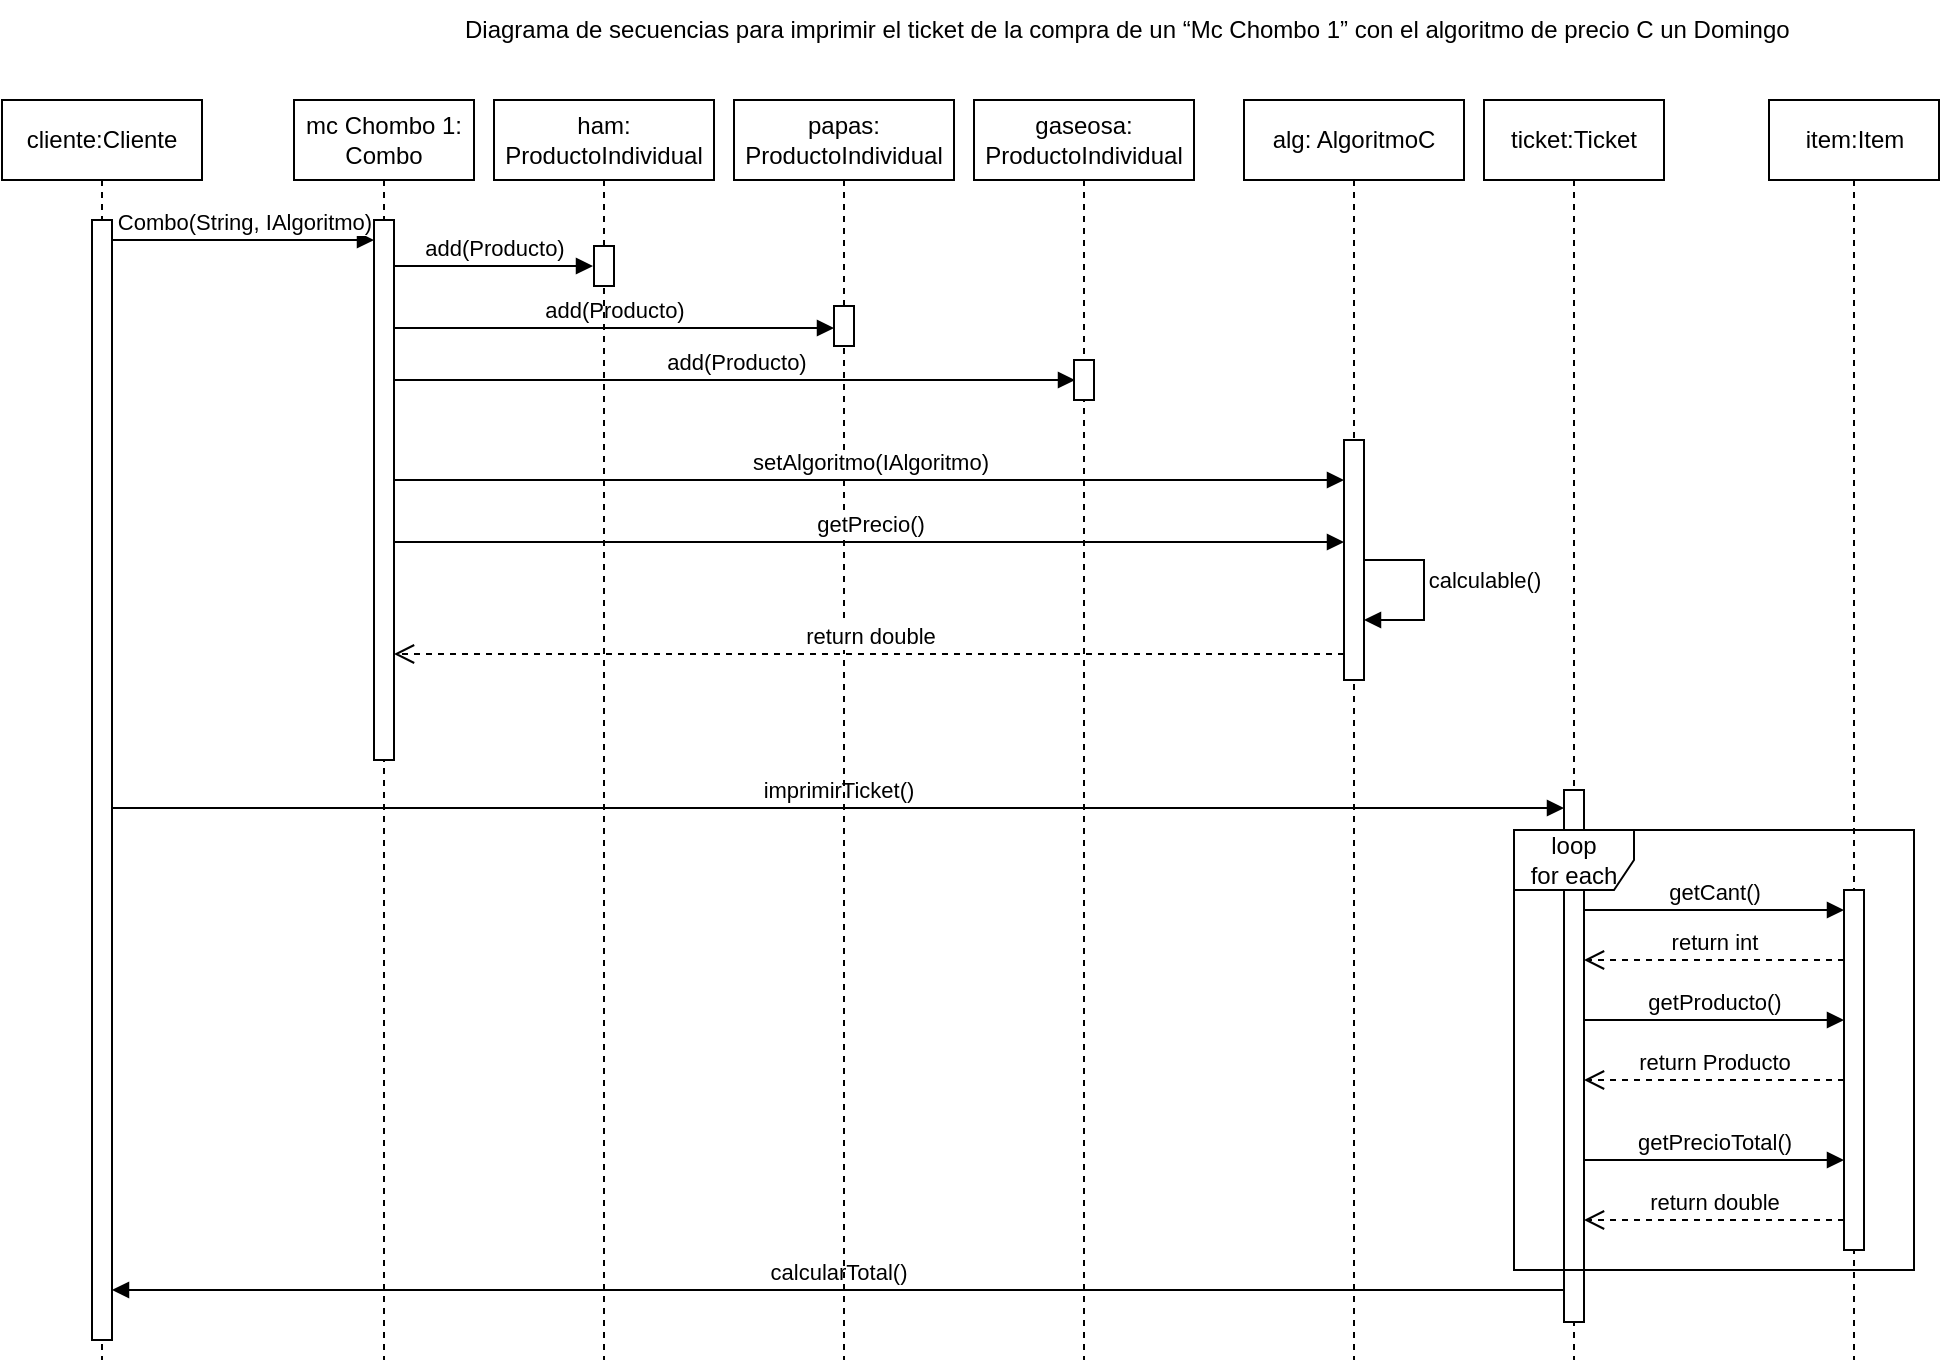 <mxfile version="24.4.7" type="device">
  <diagram name="Page-1" id="2YBvvXClWsGukQMizWep">
    <mxGraphModel dx="2140" dy="522" grid="1" gridSize="10" guides="1" tooltips="1" connect="1" arrows="1" fold="1" page="1" pageScale="1" pageWidth="850" pageHeight="1100" math="0" shadow="0">
      <root>
        <mxCell id="0" />
        <mxCell id="1" parent="0" />
        <mxCell id="F2SxSTT8hz7Iwo73es0D-1" value="ticket:Ticket" style="shape=umlLifeline;perimeter=lifelinePerimeter;whiteSpace=wrap;html=1;container=1;dropTarget=0;collapsible=0;recursiveResize=0;outlineConnect=0;portConstraint=eastwest;newEdgeStyle={&quot;curved&quot;:0,&quot;rounded&quot;:0};" parent="1" vertex="1">
          <mxGeometry x="570" y="70" width="90" height="630" as="geometry" />
        </mxCell>
        <mxCell id="F2SxSTT8hz7Iwo73es0D-5" value="" style="html=1;points=[[0,0,0,0,5],[0,1,0,0,-5],[1,0,0,0,5],[1,1,0,0,-5]];perimeter=orthogonalPerimeter;outlineConnect=0;targetShapes=umlLifeline;portConstraint=eastwest;newEdgeStyle={&quot;curved&quot;:0,&quot;rounded&quot;:0};" parent="1" vertex="1">
          <mxGeometry x="610" y="415" width="10" height="266" as="geometry" />
        </mxCell>
        <mxCell id="F2SxSTT8hz7Iwo73es0D-3" value="item:Item" style="shape=umlLifeline;perimeter=lifelinePerimeter;whiteSpace=wrap;html=1;container=1;dropTarget=0;collapsible=0;recursiveResize=0;outlineConnect=0;portConstraint=eastwest;newEdgeStyle={&quot;curved&quot;:0,&quot;rounded&quot;:0};" parent="1" vertex="1">
          <mxGeometry x="712.5" y="70" width="85" height="630" as="geometry" />
        </mxCell>
        <mxCell id="F2SxSTT8hz7Iwo73es0D-4" value="loop&lt;div&gt;for each&lt;/div&gt;" style="shape=umlFrame;whiteSpace=wrap;html=1;pointerEvents=0;" parent="1" vertex="1">
          <mxGeometry x="585" y="435" width="200" height="220" as="geometry" />
        </mxCell>
        <mxCell id="F2SxSTT8hz7Iwo73es0D-7" value="" style="html=1;points=[[0,0,0,0,5],[0,1,0,0,-5],[1,0,0,0,5],[1,1,0,0,-5]];perimeter=orthogonalPerimeter;outlineConnect=0;targetShapes=umlLifeline;portConstraint=eastwest;newEdgeStyle={&quot;curved&quot;:0,&quot;rounded&quot;:0};" parent="1" vertex="1">
          <mxGeometry x="750" y="465" width="10" height="180" as="geometry" />
        </mxCell>
        <mxCell id="F2SxSTT8hz7Iwo73es0D-8" value="getCant()" style="html=1;verticalAlign=bottom;endArrow=block;curved=0;rounded=0;" parent="1" target="F2SxSTT8hz7Iwo73es0D-7" edge="1">
          <mxGeometry width="80" relative="1" as="geometry">
            <mxPoint x="620" y="475" as="sourcePoint" />
            <mxPoint x="770" y="475" as="targetPoint" />
          </mxGeometry>
        </mxCell>
        <mxCell id="F2SxSTT8hz7Iwo73es0D-9" value="return int" style="html=1;verticalAlign=bottom;endArrow=open;dashed=1;endSize=8;curved=0;rounded=0;" parent="1" source="F2SxSTT8hz7Iwo73es0D-7" edge="1">
          <mxGeometry relative="1" as="geometry">
            <mxPoint x="770" y="500" as="sourcePoint" />
            <mxPoint x="620" y="500" as="targetPoint" />
          </mxGeometry>
        </mxCell>
        <mxCell id="F2SxSTT8hz7Iwo73es0D-11" value="getProducto()" style="html=1;verticalAlign=bottom;endArrow=block;curved=0;rounded=0;" parent="1" target="F2SxSTT8hz7Iwo73es0D-7" edge="1">
          <mxGeometry width="80" relative="1" as="geometry">
            <mxPoint x="620" y="530" as="sourcePoint" />
            <mxPoint x="770" y="530" as="targetPoint" />
          </mxGeometry>
        </mxCell>
        <mxCell id="F2SxSTT8hz7Iwo73es0D-13" value="return Producto" style="html=1;verticalAlign=bottom;endArrow=open;dashed=1;endSize=8;curved=0;rounded=0;" parent="1" source="F2SxSTT8hz7Iwo73es0D-7" edge="1">
          <mxGeometry relative="1" as="geometry">
            <mxPoint x="770" y="560" as="sourcePoint" />
            <mxPoint x="620" y="560" as="targetPoint" />
          </mxGeometry>
        </mxCell>
        <mxCell id="F2SxSTT8hz7Iwo73es0D-14" value="getPrecioTotal()" style="html=1;verticalAlign=bottom;endArrow=block;curved=0;rounded=0;" parent="1" target="F2SxSTT8hz7Iwo73es0D-7" edge="1">
          <mxGeometry width="80" relative="1" as="geometry">
            <mxPoint x="620" y="600" as="sourcePoint" />
            <mxPoint x="770" y="600" as="targetPoint" />
          </mxGeometry>
        </mxCell>
        <mxCell id="F2SxSTT8hz7Iwo73es0D-15" value="return double" style="html=1;verticalAlign=bottom;endArrow=open;dashed=1;endSize=8;curved=0;rounded=0;" parent="1" source="F2SxSTT8hz7Iwo73es0D-7" edge="1">
          <mxGeometry relative="1" as="geometry">
            <mxPoint x="770" y="630" as="sourcePoint" />
            <mxPoint x="620" y="630" as="targetPoint" />
          </mxGeometry>
        </mxCell>
        <mxCell id="F2SxSTT8hz7Iwo73es0D-16" value="calcularTotal()" style="html=1;verticalAlign=bottom;endArrow=block;curved=0;rounded=0;fillColor=#FFFFFF;" parent="1" target="F2SxSTT8hz7Iwo73es0D-19" edge="1">
          <mxGeometry width="80" relative="1" as="geometry">
            <mxPoint x="610" y="665" as="sourcePoint" />
            <mxPoint x="-225" y="665" as="targetPoint" />
          </mxGeometry>
        </mxCell>
        <mxCell id="F2SxSTT8hz7Iwo73es0D-17" value="imprimirTicket()" style="html=1;verticalAlign=bottom;endArrow=block;curved=0;rounded=0;fillColor=#FFFFFF;" parent="1" source="F2SxSTT8hz7Iwo73es0D-19" edge="1">
          <mxGeometry width="80" relative="1" as="geometry">
            <mxPoint x="-225" y="424" as="sourcePoint" />
            <mxPoint x="610" y="424" as="targetPoint" />
          </mxGeometry>
        </mxCell>
        <mxCell id="F2SxSTT8hz7Iwo73es0D-18" value="cliente:Cliente" style="shape=umlLifeline;perimeter=lifelinePerimeter;whiteSpace=wrap;html=1;container=1;dropTarget=0;collapsible=0;recursiveResize=0;outlineConnect=0;portConstraint=eastwest;newEdgeStyle={&quot;curved&quot;:0,&quot;rounded&quot;:0};" parent="1" vertex="1">
          <mxGeometry x="-171" y="70" width="100" height="630" as="geometry" />
        </mxCell>
        <mxCell id="F2SxSTT8hz7Iwo73es0D-19" value="" style="html=1;points=[[0,0,0,0,5],[0,1,0,0,-5],[1,0,0,0,5],[1,1,0,0,-5]];perimeter=orthogonalPerimeter;outlineConnect=0;targetShapes=umlLifeline;portConstraint=eastwest;newEdgeStyle={&quot;curved&quot;:0,&quot;rounded&quot;:0};" parent="F2SxSTT8hz7Iwo73es0D-18" vertex="1">
          <mxGeometry x="45" y="60" width="10" height="560" as="geometry" />
        </mxCell>
        <mxCell id="F2SxSTT8hz7Iwo73es0D-20" value="mc Chombo 1:&lt;div&gt;Combo&lt;/div&gt;" style="shape=umlLifeline;perimeter=lifelinePerimeter;whiteSpace=wrap;html=1;container=1;dropTarget=0;collapsible=0;recursiveResize=0;outlineConnect=0;portConstraint=eastwest;newEdgeStyle={&quot;curved&quot;:0,&quot;rounded&quot;:0};" parent="1" vertex="1">
          <mxGeometry x="-25" y="70" width="90" height="630" as="geometry" />
        </mxCell>
        <mxCell id="F2SxSTT8hz7Iwo73es0D-21" value="" style="html=1;points=[[0,0,0,0,5],[0,1,0,0,-5],[1,0,0,0,5],[1,1,0,0,-5]];perimeter=orthogonalPerimeter;outlineConnect=0;targetShapes=umlLifeline;portConstraint=eastwest;newEdgeStyle={&quot;curved&quot;:0,&quot;rounded&quot;:0};" parent="F2SxSTT8hz7Iwo73es0D-20" vertex="1">
          <mxGeometry x="40" y="60" width="10" height="270" as="geometry" />
        </mxCell>
        <mxCell id="F2SxSTT8hz7Iwo73es0D-22" value="add(Producto)" style="html=1;verticalAlign=bottom;endArrow=block;curved=0;rounded=0;" parent="1" edge="1">
          <mxGeometry width="80" relative="1" as="geometry">
            <mxPoint x="25" y="153" as="sourcePoint" />
            <mxPoint x="124.5" y="153" as="targetPoint" />
          </mxGeometry>
        </mxCell>
        <mxCell id="F2SxSTT8hz7Iwo73es0D-23" value="add(Producto)" style="html=1;verticalAlign=bottom;endArrow=block;curved=0;rounded=0;entryX=0;entryY=0;entryDx=0;entryDy=5;entryPerimeter=0;" parent="1" edge="1">
          <mxGeometry width="80" relative="1" as="geometry">
            <mxPoint x="25" y="184" as="sourcePoint" />
            <mxPoint x="245" y="184" as="targetPoint" />
          </mxGeometry>
        </mxCell>
        <mxCell id="F2SxSTT8hz7Iwo73es0D-24" value="add(Producto)" style="html=1;verticalAlign=bottom;endArrow=block;curved=0;rounded=0;" parent="1" edge="1">
          <mxGeometry width="80" relative="1" as="geometry">
            <mxPoint x="25" y="210" as="sourcePoint" />
            <mxPoint x="365.5" y="210" as="targetPoint" />
          </mxGeometry>
        </mxCell>
        <mxCell id="ldjhp6ecMFq0PakG_y3W-1" value="&lt;div&gt;&amp;nbsp;Diagrama de secuencias para imprimir el ticket de la compra de un “Mc&amp;nbsp;Chombo 1” con el algoritmo de precio C un Domingo&lt;br&gt;&lt;/div&gt;" style="text;html=1;align=center;verticalAlign=middle;whiteSpace=wrap;rounded=0;fillColor=#FFFFFF;" parent="1" vertex="1">
          <mxGeometry x="50" y="20" width="680" height="30" as="geometry" />
        </mxCell>
        <mxCell id="ldjhp6ecMFq0PakG_y3W-2" value="ham:&lt;div&gt;ProductoIndividual&lt;/div&gt;" style="shape=umlLifeline;perimeter=lifelinePerimeter;whiteSpace=wrap;html=1;container=1;dropTarget=0;collapsible=0;recursiveResize=0;outlineConnect=0;portConstraint=eastwest;newEdgeStyle={&quot;curved&quot;:0,&quot;rounded&quot;:0};" parent="1" vertex="1">
          <mxGeometry x="75" y="70" width="110" height="630" as="geometry" />
        </mxCell>
        <mxCell id="ldjhp6ecMFq0PakG_y3W-5" value="" style="html=1;points=[[0,0,0,0,5],[0,1,0,0,-5],[1,0,0,0,5],[1,1,0,0,-5]];perimeter=orthogonalPerimeter;outlineConnect=0;targetShapes=umlLifeline;portConstraint=eastwest;newEdgeStyle={&quot;curved&quot;:0,&quot;rounded&quot;:0};" parent="ldjhp6ecMFq0PakG_y3W-2" vertex="1">
          <mxGeometry x="50" y="73" width="10" height="20" as="geometry" />
        </mxCell>
        <mxCell id="ldjhp6ecMFq0PakG_y3W-3" value="papas:&lt;div&gt;ProductoIndividual&lt;/div&gt;" style="shape=umlLifeline;perimeter=lifelinePerimeter;whiteSpace=wrap;html=1;container=1;dropTarget=0;collapsible=0;recursiveResize=0;outlineConnect=0;portConstraint=eastwest;newEdgeStyle={&quot;curved&quot;:0,&quot;rounded&quot;:0};" parent="1" vertex="1">
          <mxGeometry x="195" y="70" width="110" height="630" as="geometry" />
        </mxCell>
        <mxCell id="ldjhp6ecMFq0PakG_y3W-6" value="" style="html=1;points=[[0,0,0,0,5],[0,1,0,0,-5],[1,0,0,0,5],[1,1,0,0,-5]];perimeter=orthogonalPerimeter;outlineConnect=0;targetShapes=umlLifeline;portConstraint=eastwest;newEdgeStyle={&quot;curved&quot;:0,&quot;rounded&quot;:0};" parent="ldjhp6ecMFq0PakG_y3W-3" vertex="1">
          <mxGeometry x="50" y="103" width="10" height="20" as="geometry" />
        </mxCell>
        <mxCell id="ldjhp6ecMFq0PakG_y3W-4" value="gaseosa:&lt;div&gt;ProductoIndividual&lt;/div&gt;" style="shape=umlLifeline;perimeter=lifelinePerimeter;whiteSpace=wrap;html=1;container=1;dropTarget=0;collapsible=0;recursiveResize=0;outlineConnect=0;portConstraint=eastwest;newEdgeStyle={&quot;curved&quot;:0,&quot;rounded&quot;:0};" parent="1" vertex="1">
          <mxGeometry x="315" y="70" width="110" height="630" as="geometry" />
        </mxCell>
        <mxCell id="ldjhp6ecMFq0PakG_y3W-7" value="" style="html=1;points=[[0,0,0,0,5],[0,1,0,0,-5],[1,0,0,0,5],[1,1,0,0,-5]];perimeter=orthogonalPerimeter;outlineConnect=0;targetShapes=umlLifeline;portConstraint=eastwest;newEdgeStyle={&quot;curved&quot;:0,&quot;rounded&quot;:0};" parent="ldjhp6ecMFq0PakG_y3W-4" vertex="1">
          <mxGeometry x="50" y="130" width="10" height="20" as="geometry" />
        </mxCell>
        <mxCell id="ldjhp6ecMFq0PakG_y3W-11" value="Combo(String, IAlgoritmo)" style="html=1;verticalAlign=bottom;endArrow=block;curved=0;rounded=0;" parent="1" edge="1" source="F2SxSTT8hz7Iwo73es0D-19">
          <mxGeometry x="0.008" width="80" relative="1" as="geometry">
            <mxPoint x="-110" y="140" as="sourcePoint" />
            <mxPoint x="15" y="140" as="targetPoint" />
            <mxPoint as="offset" />
          </mxGeometry>
        </mxCell>
        <mxCell id="sg-ChrsHLmYbMRpNT3xw-3" value="alg: AlgoritmoC" style="shape=umlLifeline;perimeter=lifelinePerimeter;whiteSpace=wrap;html=1;container=1;dropTarget=0;collapsible=0;recursiveResize=0;outlineConnect=0;portConstraint=eastwest;newEdgeStyle={&quot;curved&quot;:0,&quot;rounded&quot;:0};" parent="1" vertex="1">
          <mxGeometry x="450" y="70" width="110" height="630" as="geometry" />
        </mxCell>
        <mxCell id="sg-ChrsHLmYbMRpNT3xw-4" value="" style="html=1;points=[[0,0,0,0,5],[0,1,0,0,-5],[1,0,0,0,5],[1,1,0,0,-5]];perimeter=orthogonalPerimeter;outlineConnect=0;targetShapes=umlLifeline;portConstraint=eastwest;newEdgeStyle={&quot;curved&quot;:0,&quot;rounded&quot;:0};" parent="sg-ChrsHLmYbMRpNT3xw-3" vertex="1">
          <mxGeometry x="50" y="170" width="10" height="120" as="geometry" />
        </mxCell>
        <mxCell id="sg-ChrsHLmYbMRpNT3xw-15" value="" style="html=1;align=left;spacingLeft=2;endArrow=block;rounded=0;edgeStyle=orthogonalEdgeStyle;curved=0;rounded=0;" parent="sg-ChrsHLmYbMRpNT3xw-3" edge="1">
          <mxGeometry relative="1" as="geometry">
            <mxPoint x="60" y="230" as="sourcePoint" />
            <Array as="points">
              <mxPoint x="90" y="230" />
              <mxPoint x="90" y="260" />
            </Array>
            <mxPoint x="60" y="260" as="targetPoint" />
          </mxGeometry>
        </mxCell>
        <mxCell id="sg-ChrsHLmYbMRpNT3xw-23" value="calculable()" style="edgeLabel;html=1;align=center;verticalAlign=middle;resizable=0;points=[];" parent="sg-ChrsHLmYbMRpNT3xw-15" vertex="1" connectable="0">
          <mxGeometry x="-0.271" y="2" relative="1" as="geometry">
            <mxPoint x="28" y="7" as="offset" />
          </mxGeometry>
        </mxCell>
        <mxCell id="sg-ChrsHLmYbMRpNT3xw-18" value="setAlgoritmo(IAlgoritmo)" style="html=1;verticalAlign=bottom;endArrow=block;curved=0;rounded=0;" parent="1" edge="1">
          <mxGeometry width="80" relative="1" as="geometry">
            <mxPoint x="25" y="260" as="sourcePoint" />
            <mxPoint x="500" y="260" as="targetPoint" />
          </mxGeometry>
        </mxCell>
        <mxCell id="sg-ChrsHLmYbMRpNT3xw-21" value="getPrecio()" style="html=1;verticalAlign=bottom;endArrow=block;curved=0;rounded=0;" parent="1" edge="1">
          <mxGeometry width="80" relative="1" as="geometry">
            <mxPoint x="25" y="291" as="sourcePoint" />
            <mxPoint x="500" y="291" as="targetPoint" />
          </mxGeometry>
        </mxCell>
        <mxCell id="sg-ChrsHLmYbMRpNT3xw-22" value="return double" style="html=1;verticalAlign=bottom;endArrow=open;dashed=1;endSize=8;curved=0;rounded=0;" parent="1" target="F2SxSTT8hz7Iwo73es0D-21" edge="1">
          <mxGeometry relative="1" as="geometry">
            <mxPoint x="500" y="347" as="sourcePoint" />
            <mxPoint x="19.5" y="347" as="targetPoint" />
          </mxGeometry>
        </mxCell>
      </root>
    </mxGraphModel>
  </diagram>
</mxfile>
